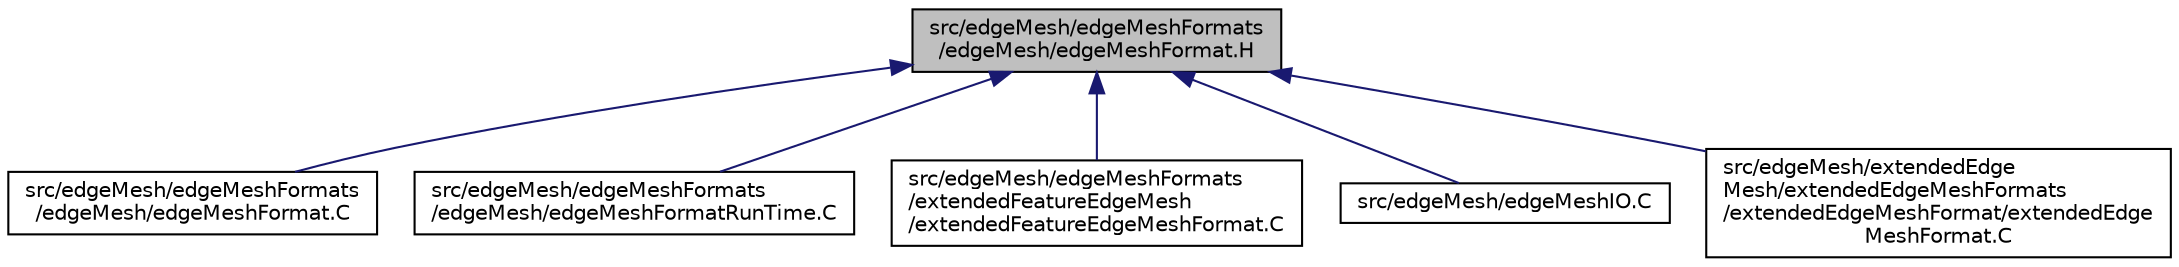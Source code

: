 digraph "src/edgeMesh/edgeMeshFormats/edgeMesh/edgeMeshFormat.H"
{
  bgcolor="transparent";
  edge [fontname="Helvetica",fontsize="10",labelfontname="Helvetica",labelfontsize="10"];
  node [fontname="Helvetica",fontsize="10",shape=record];
  Node1 [label="src/edgeMesh/edgeMeshFormats\l/edgeMesh/edgeMeshFormat.H",height=0.2,width=0.4,color="black", fillcolor="grey75", style="filled", fontcolor="black"];
  Node1 -> Node2 [dir="back",color="midnightblue",fontsize="10",style="solid",fontname="Helvetica"];
  Node2 [label="src/edgeMesh/edgeMeshFormats\l/edgeMesh/edgeMeshFormat.C",height=0.2,width=0.4,color="black",URL="$a05072.html"];
  Node1 -> Node3 [dir="back",color="midnightblue",fontsize="10",style="solid",fontname="Helvetica"];
  Node3 [label="src/edgeMesh/edgeMeshFormats\l/edgeMesh/edgeMeshFormatRunTime.C",height=0.2,width=0.4,color="black",URL="$a05074.html"];
  Node1 -> Node4 [dir="back",color="midnightblue",fontsize="10",style="solid",fontname="Helvetica"];
  Node4 [label="src/edgeMesh/edgeMeshFormats\l/extendedFeatureEdgeMesh\l/extendedFeatureEdgeMeshFormat.C",height=0.2,width=0.4,color="black",URL="$a05077.html"];
  Node1 -> Node5 [dir="back",color="midnightblue",fontsize="10",style="solid",fontname="Helvetica"];
  Node5 [label="src/edgeMesh/edgeMeshIO.C",height=0.2,width=0.4,color="black",URL="$a05093.html"];
  Node1 -> Node6 [dir="back",color="midnightblue",fontsize="10",style="solid",fontname="Helvetica"];
  Node6 [label="src/edgeMesh/extendedEdge\lMesh/extendedEdgeMeshFormats\l/extendedEdgeMeshFormat/extendedEdge\lMeshFormat.C",height=0.2,width=0.4,color="black",URL="$a05097.html"];
}
